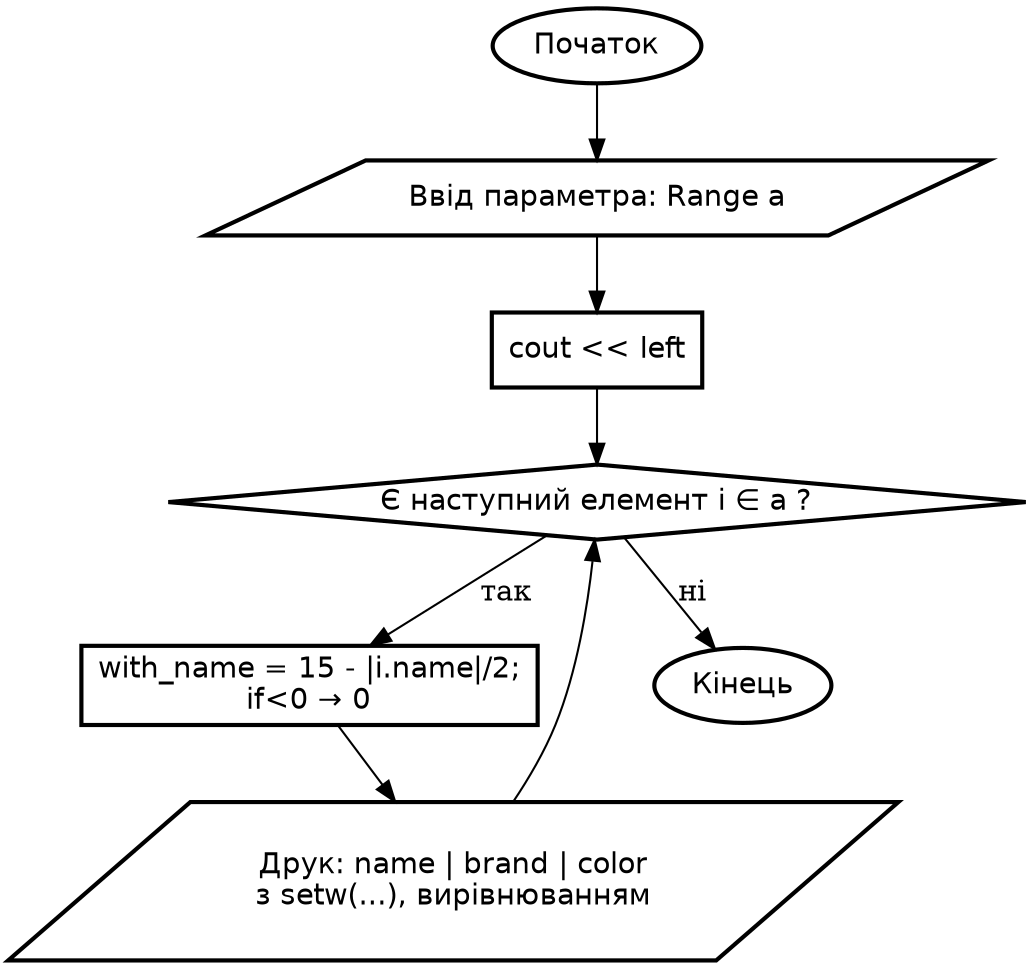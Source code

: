 digraph print_rows {
    rankdir=TB;
    ordering=out;
    node [fontname="DejaVu Sans", shape=box, style="solid,bold"];

    start  [shape=oval,           label="Початок"];
    inpar  [shape=parallelogram,  label="Ввід параметра: Range a"];
    left   [shape=rectangle,      label="cout << left"];
    iter   [shape=diamond,        label="Є наступний елемент i ∈ a ?"];
    calc   [shape=rectangle,      label="with_name = 15 - |i.name|/2;\nif<0 → 0"];
    out    [shape=parallelogram,  label="Друк: name | brand | color\nз setw(...), вирівнюванням"];
    endok  [shape=oval,           label="Кінець"];

    start -> inpar -> left -> iter;
    iter  -> calc  [label="так"];
    calc  -> out   -> iter;
    iter  -> endok [label="ні"];
}
